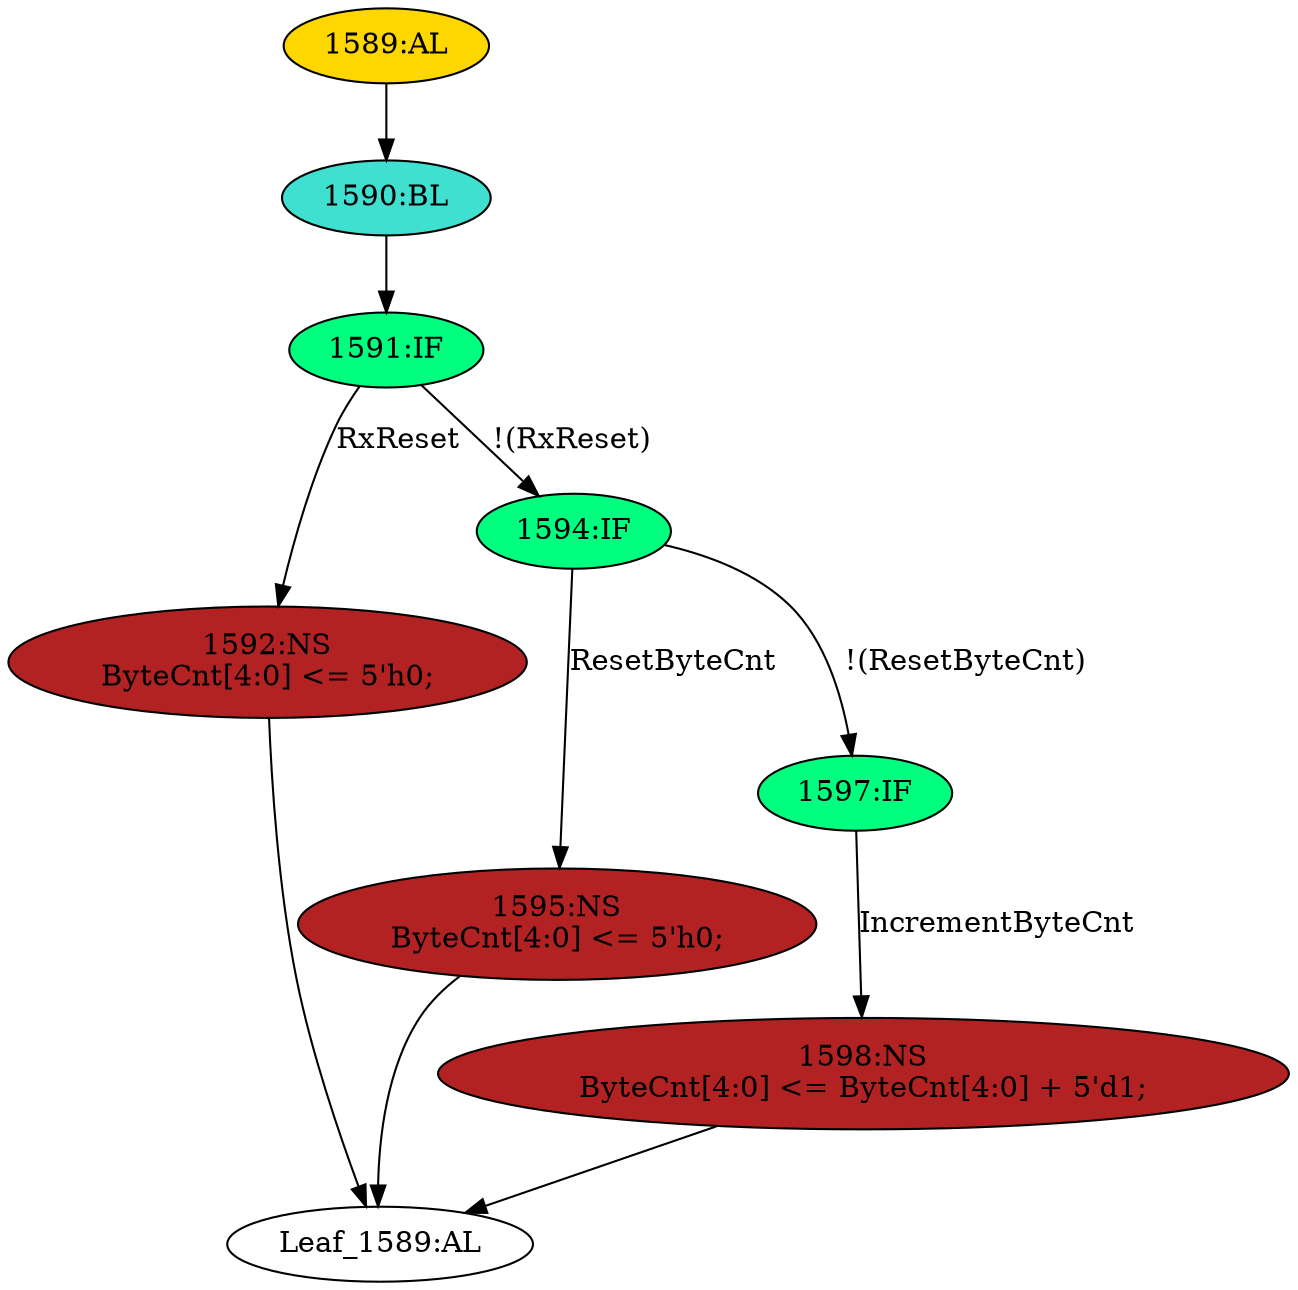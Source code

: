 strict digraph "" {
	node [label="\N"];
	"1590:BL"	 [ast="<pyverilog.vparser.ast.Block object at 0x7f37fb687b90>",
		fillcolor=turquoise,
		label="1590:BL",
		statements="[]",
		style=filled,
		typ=Block];
	"1591:IF"	 [ast="<pyverilog.vparser.ast.IfStatement object at 0x7f37fb687bd0>",
		fillcolor=springgreen,
		label="1591:IF",
		statements="[]",
		style=filled,
		typ=IfStatement];
	"1590:BL" -> "1591:IF"	 [cond="[]",
		lineno=None];
	"1592:NS"	 [ast="<pyverilog.vparser.ast.NonblockingSubstitution object at 0x7f37fb685310>",
		fillcolor=firebrick,
		label="1592:NS
ByteCnt[4:0] <= 5'h0;",
		statements="[<pyverilog.vparser.ast.NonblockingSubstitution object at 0x7f37fb685310>]",
		style=filled,
		typ=NonblockingSubstitution];
	"Leaf_1589:AL"	 [def_var="['ByteCnt']",
		label="Leaf_1589:AL"];
	"1592:NS" -> "Leaf_1589:AL"	 [cond="[]",
		lineno=None];
	"1595:NS"	 [ast="<pyverilog.vparser.ast.NonblockingSubstitution object at 0x7f37fb685090>",
		fillcolor=firebrick,
		label="1595:NS
ByteCnt[4:0] <= 5'h0;",
		statements="[<pyverilog.vparser.ast.NonblockingSubstitution object at 0x7f37fb685090>]",
		style=filled,
		typ=NonblockingSubstitution];
	"1595:NS" -> "Leaf_1589:AL"	 [cond="[]",
		lineno=None];
	"1598:NS"	 [ast="<pyverilog.vparser.ast.NonblockingSubstitution object at 0x7f37fb687c90>",
		fillcolor=firebrick,
		label="1598:NS
ByteCnt[4:0] <= ByteCnt[4:0] + 5'd1;",
		statements="[<pyverilog.vparser.ast.NonblockingSubstitution object at 0x7f37fb687c90>]",
		style=filled,
		typ=NonblockingSubstitution];
	"1598:NS" -> "Leaf_1589:AL"	 [cond="[]",
		lineno=None];
	"1591:IF" -> "1592:NS"	 [cond="['RxReset']",
		label=RxReset,
		lineno=1591];
	"1594:IF"	 [ast="<pyverilog.vparser.ast.IfStatement object at 0x7f37fb687c10>",
		fillcolor=springgreen,
		label="1594:IF",
		statements="[]",
		style=filled,
		typ=IfStatement];
	"1591:IF" -> "1594:IF"	 [cond="['RxReset']",
		label="!(RxReset)",
		lineno=1591];
	"1597:IF"	 [ast="<pyverilog.vparser.ast.IfStatement object at 0x7f37fb687c50>",
		fillcolor=springgreen,
		label="1597:IF",
		statements="[]",
		style=filled,
		typ=IfStatement];
	"1597:IF" -> "1598:NS"	 [cond="['IncrementByteCnt']",
		label=IncrementByteCnt,
		lineno=1597];
	"1589:AL"	 [ast="<pyverilog.vparser.ast.Always object at 0x7f37fb685590>",
		clk_sens=False,
		fillcolor=gold,
		label="1589:AL",
		sens="['MRxClk', 'RxReset']",
		statements="[]",
		style=filled,
		typ=Always,
		use_var="['RxReset', 'ResetByteCnt', 'IncrementByteCnt', 'ByteCnt']"];
	"1589:AL" -> "1590:BL"	 [cond="[]",
		lineno=None];
	"1594:IF" -> "1595:NS"	 [cond="['ResetByteCnt']",
		label=ResetByteCnt,
		lineno=1594];
	"1594:IF" -> "1597:IF"	 [cond="['ResetByteCnt']",
		label="!(ResetByteCnt)",
		lineno=1594];
}
